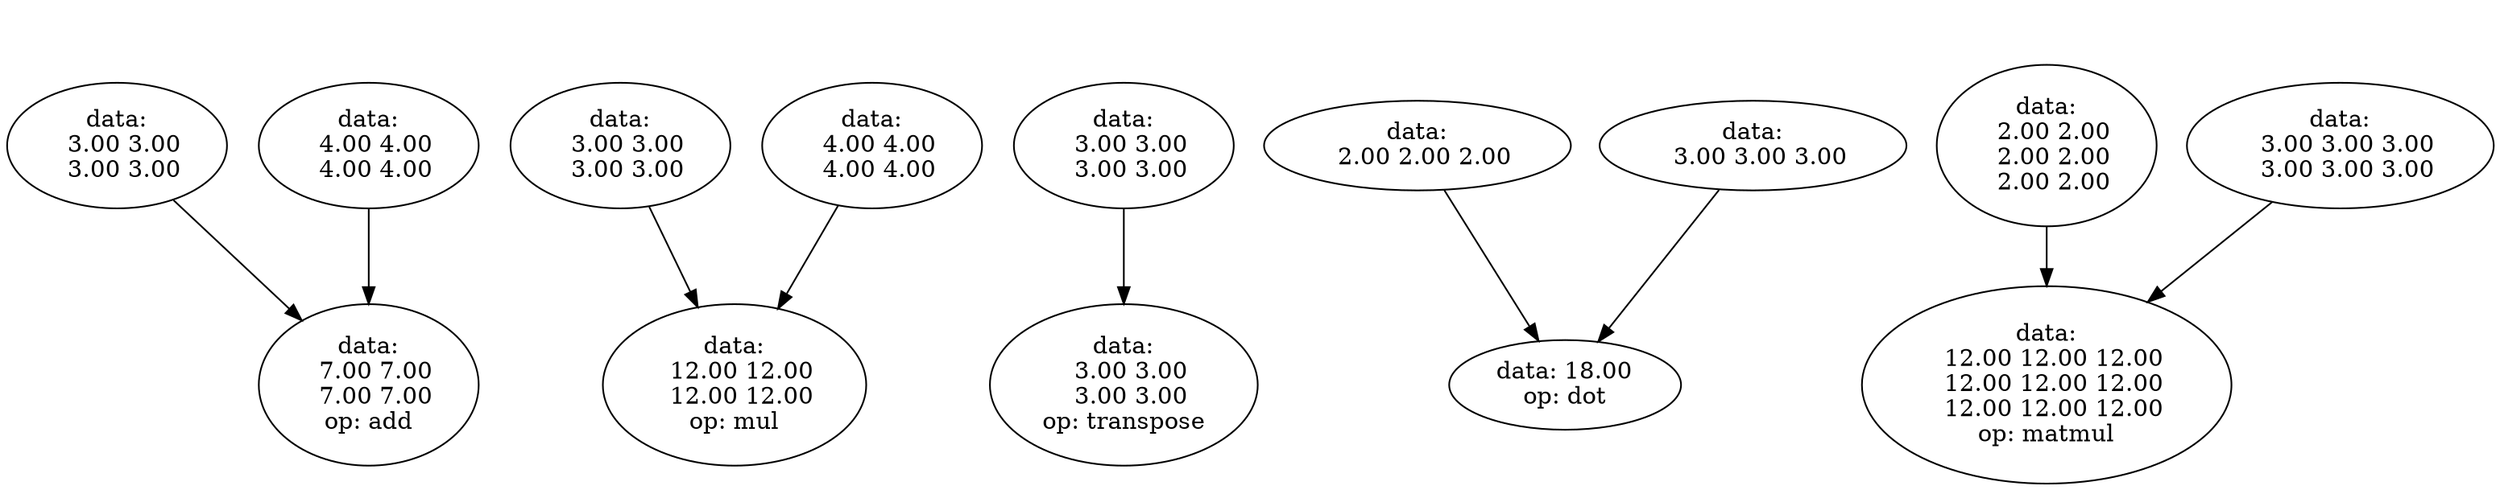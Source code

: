 digraph basic_operations {
  /* Addition operation nodes */
  add_input1 [label="data:\n  3.00 3.00\n  3.00 3.00"];
  add_input2 [label="data:\n  4.00 4.00\n  4.00 4.00"];
  add_result [label="data:\n  7.00 7.00\n  7.00 7.00\nop: add"];
  
  add_input1 -> add_result;
  add_input2 -> add_result;

  /* Multiplication operation nodes */
  mul_input1 [label="data:\n  3.00 3.00\n  3.00 3.00"];
  mul_input2 [label="data:\n  4.00 4.00\n  4.00 4.00"];
  mul_result [label="data:\n  12.00 12.00\n  12.00 12.00\nop: mul"];
  
  mul_input1 -> mul_result;
  mul_input2 -> mul_result;

  /* Transpose operation nodes */
  trans_input [label="data:\n  3.00 3.00\n  3.00 3.00"];
  trans_result [label="data:\n  3.00 3.00\n  3.00 3.00\nop: transpose"];
  
  trans_input -> trans_result;

  /* Dot product operation nodes */
  dot_input1 [label="data:\n  2.00 2.00 2.00"];
  dot_input2 [label="data:\n  3.00 3.00 3.00"];
  dot_result [label="data: 18.00\nop: dot"];
  
  dot_input1 -> dot_result;
  dot_input2 -> dot_result;

  /* Matrix multiplication operation nodes */
  matmul_input1 [label="data:\n  2.00 2.00\n  2.00 2.00\n  2.00 2.00"];
  matmul_input2 [label="data:\n  3.00 3.00 3.00\n  3.00 3.00 3.00"];
  matmul_result [label="data:\n  12.00 12.00 12.00\n  12.00 12.00 12.00\n  12.00 12.00 12.00\nop: matmul"];
  
  matmul_input1 -> matmul_result;
  matmul_input2 -> matmul_result;

  /* Add rank subgraphs to arrange nodes */
  {rank=same; add_input1; add_input2; mul_input1; mul_input2; trans_input; dot_input1; dot_input2; matmul_input1; matmul_input2}
  {rank=same; add_result; mul_result; trans_result; dot_result; matmul_result}

  /* Add invisible edges to improve layout */
  edge[style=invis];
  add_result -> mul_result -> trans_result -> dot_result -> matmul_result;
  add_input1 -> mul_input1 -> trans_input -> dot_input1 -> matmul_input1;
  add_input2 -> mul_input2 -> dot_input2 -> matmul_input2;
}